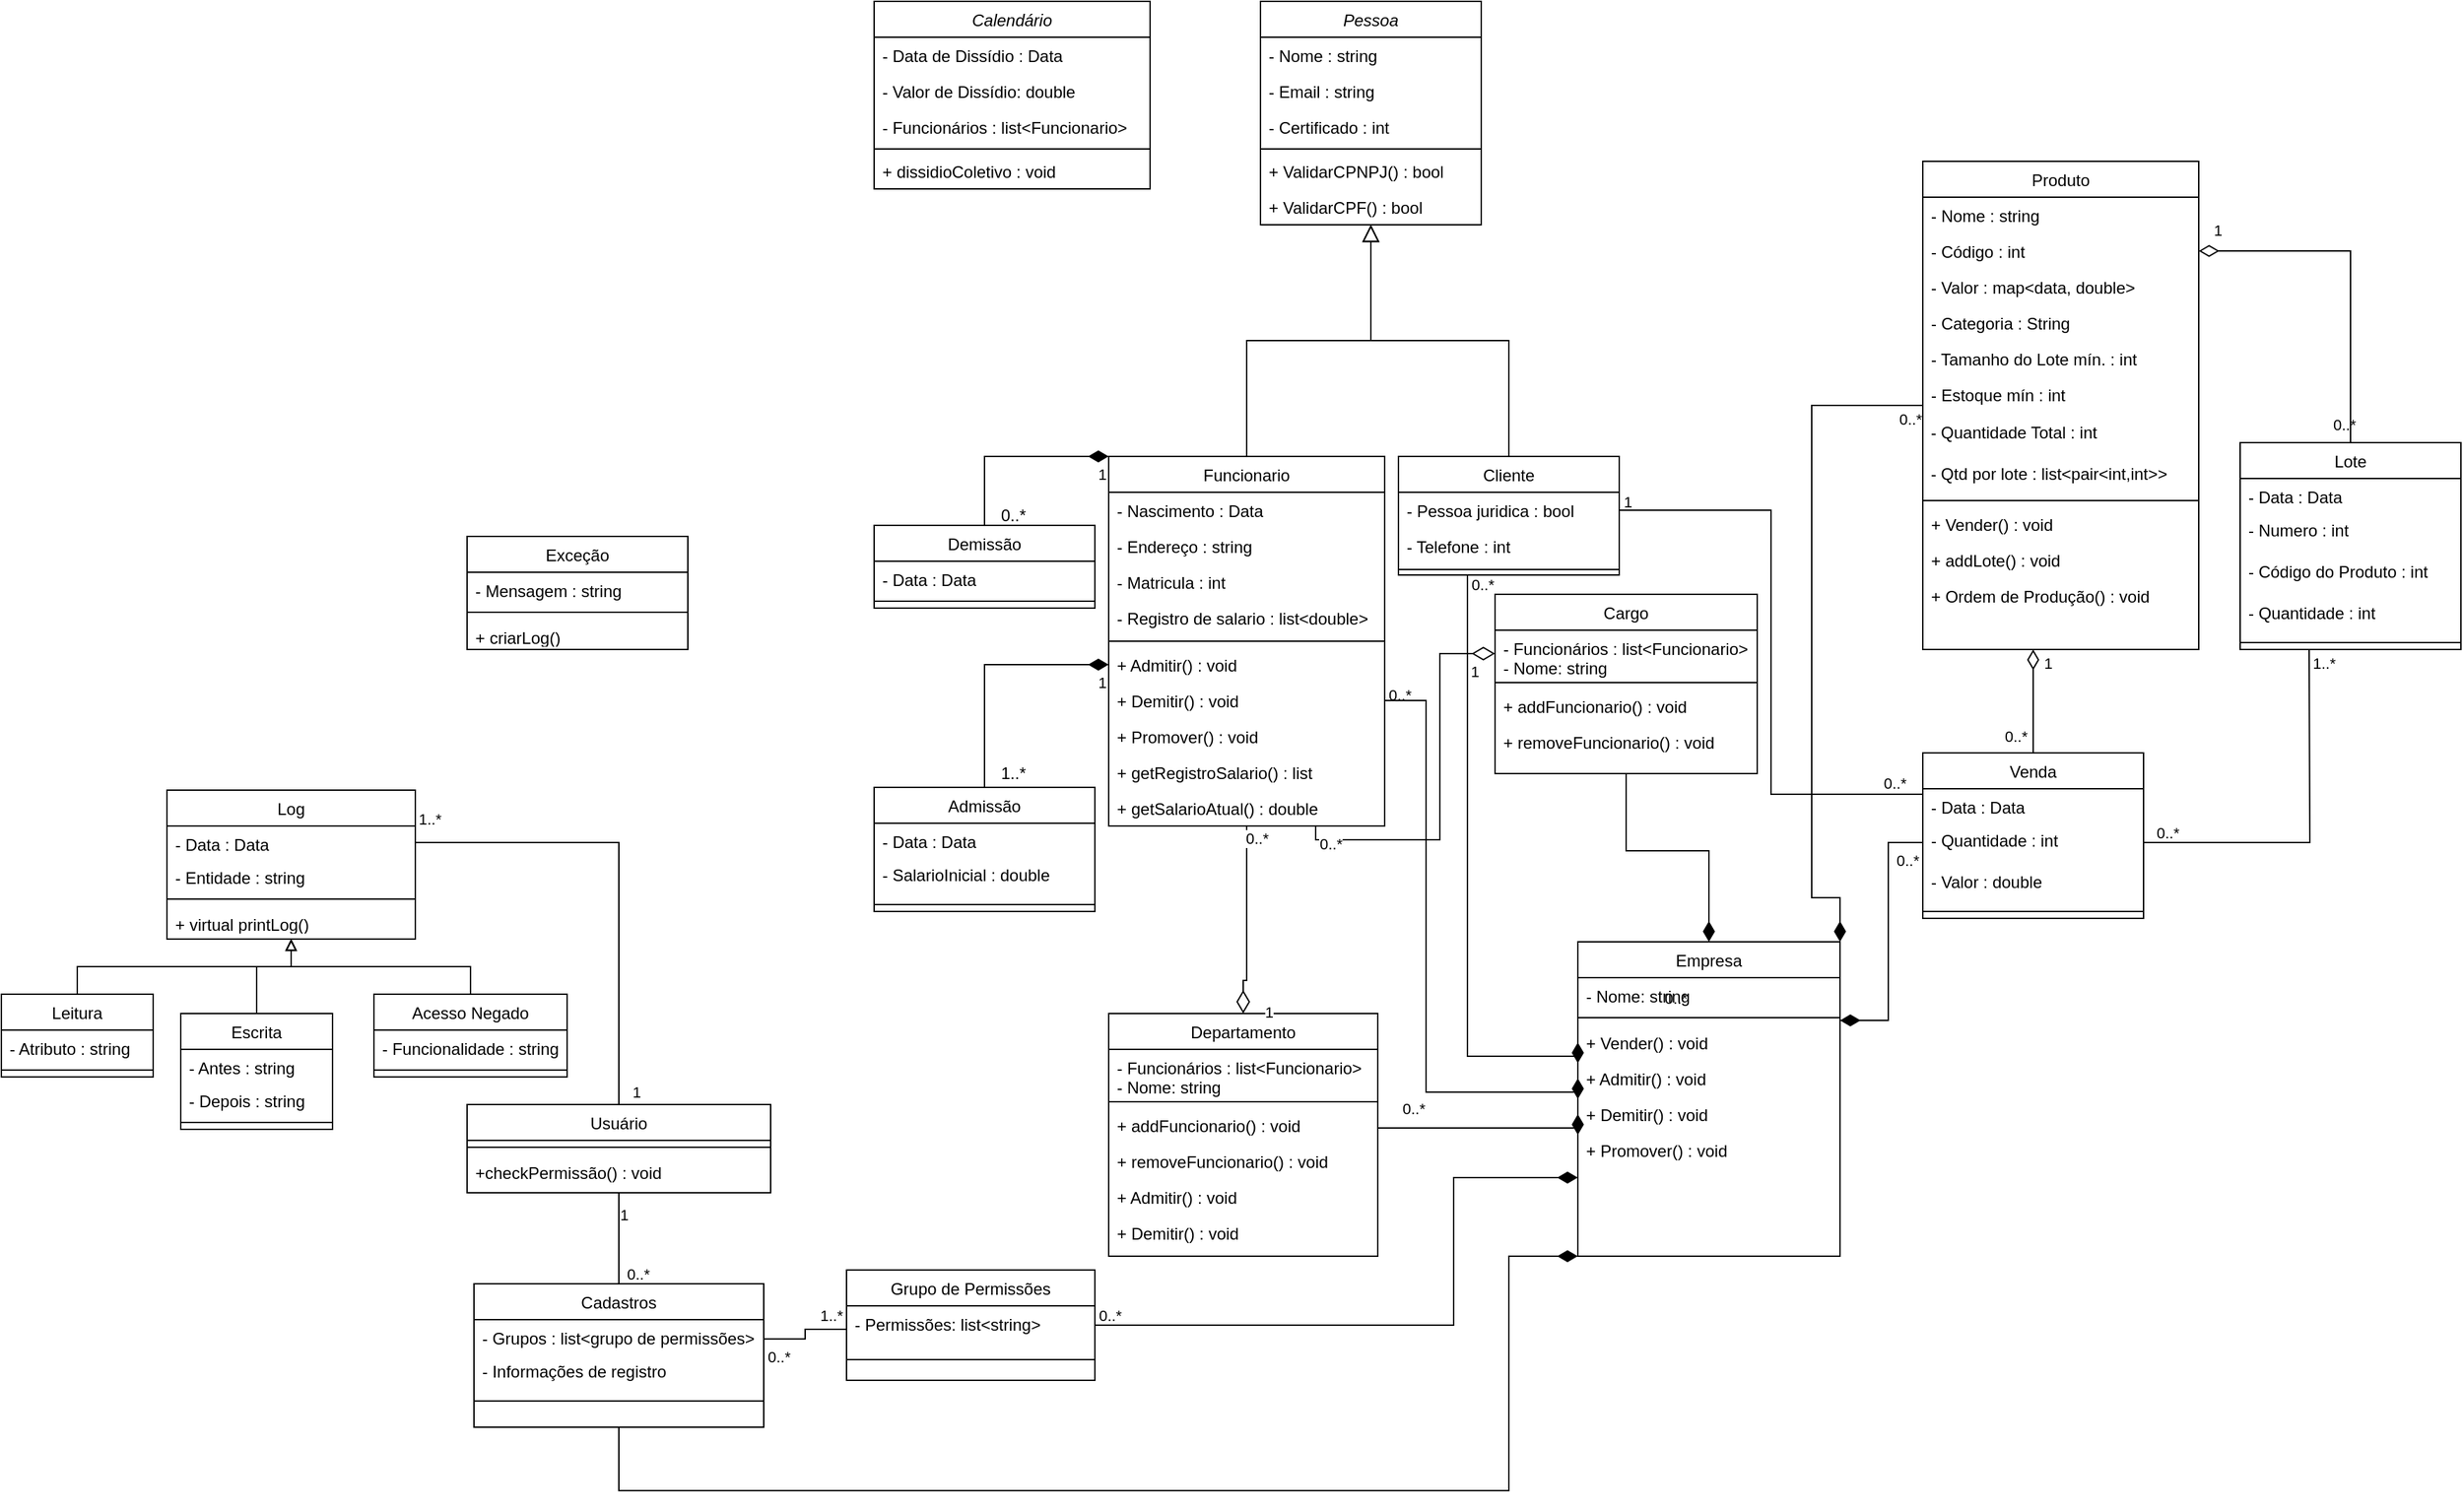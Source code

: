 <mxfile version="20.4.0" type="github">
  <diagram id="C5RBs43oDa-KdzZeNtuy" name="Page-1">
    <mxGraphModel dx="997" dy="540" grid="1" gridSize="10" guides="1" tooltips="1" connect="1" arrows="1" fold="1" page="1" pageScale="1" pageWidth="1900" pageHeight="1169" math="0" shadow="0">
      <root>
        <mxCell id="WIyWlLk6GJQsqaUBKTNV-0" />
        <mxCell id="WIyWlLk6GJQsqaUBKTNV-1" parent="WIyWlLk6GJQsqaUBKTNV-0" />
        <mxCell id="oOCzSW_UTQTpbfUNsKzi-25" value="Pessoa" style="swimlane;fontStyle=2;align=center;verticalAlign=top;childLayout=stackLayout;horizontal=1;startSize=26;horizontalStack=0;resizeParent=1;resizeLast=0;collapsible=1;marginBottom=0;rounded=0;shadow=0;strokeWidth=1;" parent="WIyWlLk6GJQsqaUBKTNV-1" vertex="1">
          <mxGeometry x="952.5" y="50" width="160" height="162" as="geometry">
            <mxRectangle x="230" y="140" width="160" height="26" as="alternateBounds" />
          </mxGeometry>
        </mxCell>
        <mxCell id="oOCzSW_UTQTpbfUNsKzi-26" value="- Nome : string" style="text;align=left;verticalAlign=top;spacingLeft=4;spacingRight=4;overflow=hidden;rotatable=0;points=[[0,0.5],[1,0.5]];portConstraint=eastwest;" parent="oOCzSW_UTQTpbfUNsKzi-25" vertex="1">
          <mxGeometry y="26" width="160" height="26" as="geometry" />
        </mxCell>
        <mxCell id="oOCzSW_UTQTpbfUNsKzi-27" value="- Email : string" style="text;align=left;verticalAlign=top;spacingLeft=4;spacingRight=4;overflow=hidden;rotatable=0;points=[[0,0.5],[1,0.5]];portConstraint=eastwest;rounded=0;shadow=0;html=0;" parent="oOCzSW_UTQTpbfUNsKzi-25" vertex="1">
          <mxGeometry y="52" width="160" height="26" as="geometry" />
        </mxCell>
        <mxCell id="oOCzSW_UTQTpbfUNsKzi-50" value="- Certificado : int" style="text;align=left;verticalAlign=top;spacingLeft=4;spacingRight=4;overflow=hidden;rotatable=0;points=[[0,0.5],[1,0.5]];portConstraint=eastwest;rounded=0;shadow=0;html=0;" parent="oOCzSW_UTQTpbfUNsKzi-25" vertex="1">
          <mxGeometry y="78" width="160" height="26" as="geometry" />
        </mxCell>
        <mxCell id="oOCzSW_UTQTpbfUNsKzi-29" value="" style="line;html=1;strokeWidth=1;align=left;verticalAlign=middle;spacingTop=-1;spacingLeft=3;spacingRight=3;rotatable=0;labelPosition=right;points=[];portConstraint=eastwest;" parent="oOCzSW_UTQTpbfUNsKzi-25" vertex="1">
          <mxGeometry y="104" width="160" height="6" as="geometry" />
        </mxCell>
        <mxCell id="RAF2JQtJSOFyqMOcKw4j-1" value="+ ValidarCPNPJ() : bool" style="text;align=left;verticalAlign=top;spacingLeft=4;spacingRight=4;overflow=hidden;rotatable=0;points=[[0,0.5],[1,0.5]];portConstraint=eastwest;rounded=0;shadow=0;html=0;" parent="oOCzSW_UTQTpbfUNsKzi-25" vertex="1">
          <mxGeometry y="110" width="160" height="26" as="geometry" />
        </mxCell>
        <mxCell id="RAF2JQtJSOFyqMOcKw4j-0" value="+ ValidarCPF() : bool" style="text;align=left;verticalAlign=top;spacingLeft=4;spacingRight=4;overflow=hidden;rotatable=0;points=[[0,0.5],[1,0.5]];portConstraint=eastwest;rounded=0;shadow=0;html=0;" parent="oOCzSW_UTQTpbfUNsKzi-25" vertex="1">
          <mxGeometry y="136" width="160" height="26" as="geometry" />
        </mxCell>
        <mxCell id="oOCzSW_UTQTpbfUNsKzi-30" value="Funcionario" style="swimlane;fontStyle=0;align=center;verticalAlign=top;childLayout=stackLayout;horizontal=1;startSize=26;horizontalStack=0;resizeParent=1;resizeLast=0;collapsible=1;marginBottom=0;rounded=0;shadow=0;strokeWidth=1;" parent="WIyWlLk6GJQsqaUBKTNV-1" vertex="1">
          <mxGeometry x="842.5" y="380" width="200" height="268" as="geometry">
            <mxRectangle x="130" y="380" width="160" height="26" as="alternateBounds" />
          </mxGeometry>
        </mxCell>
        <mxCell id="oOCzSW_UTQTpbfUNsKzi-31" value="- Nascimento : Data" style="text;align=left;verticalAlign=top;spacingLeft=4;spacingRight=4;overflow=hidden;rotatable=0;points=[[0,0.5],[1,0.5]];portConstraint=eastwest;" parent="oOCzSW_UTQTpbfUNsKzi-30" vertex="1">
          <mxGeometry y="26" width="200" height="26" as="geometry" />
        </mxCell>
        <mxCell id="oOCzSW_UTQTpbfUNsKzi-32" value="- Endereço : string" style="text;align=left;verticalAlign=top;spacingLeft=4;spacingRight=4;overflow=hidden;rotatable=0;points=[[0,0.5],[1,0.5]];portConstraint=eastwest;rounded=0;shadow=0;html=0;" parent="oOCzSW_UTQTpbfUNsKzi-30" vertex="1">
          <mxGeometry y="52" width="200" height="26" as="geometry" />
        </mxCell>
        <mxCell id="oOCzSW_UTQTpbfUNsKzi-33" value="- Matricula : int" style="text;align=left;verticalAlign=top;spacingLeft=4;spacingRight=4;overflow=hidden;rotatable=0;points=[[0,0.5],[1,0.5]];portConstraint=eastwest;rounded=0;shadow=0;html=0;" parent="oOCzSW_UTQTpbfUNsKzi-30" vertex="1">
          <mxGeometry y="78" width="200" height="26" as="geometry" />
        </mxCell>
        <mxCell id="oOCzSW_UTQTpbfUNsKzi-34" value="- Registro de salario : list&lt;double&gt;" style="text;align=left;verticalAlign=top;spacingLeft=4;spacingRight=4;overflow=hidden;rotatable=0;points=[[0,0.5],[1,0.5]];portConstraint=eastwest;fontStyle=0" parent="oOCzSW_UTQTpbfUNsKzi-30" vertex="1">
          <mxGeometry y="104" width="200" height="26" as="geometry" />
        </mxCell>
        <mxCell id="oOCzSW_UTQTpbfUNsKzi-35" value="" style="line;html=1;strokeWidth=1;align=left;verticalAlign=middle;spacingTop=-1;spacingLeft=3;spacingRight=3;rotatable=0;labelPosition=right;points=[];portConstraint=eastwest;" parent="oOCzSW_UTQTpbfUNsKzi-30" vertex="1">
          <mxGeometry y="130" width="200" height="8" as="geometry" />
        </mxCell>
        <mxCell id="RAF2JQtJSOFyqMOcKw4j-2" value="+ Admitir() : void" style="text;align=left;verticalAlign=top;spacingLeft=4;spacingRight=4;overflow=hidden;rotatable=0;points=[[0,0.5],[1,0.5]];portConstraint=eastwest;" parent="oOCzSW_UTQTpbfUNsKzi-30" vertex="1">
          <mxGeometry y="138" width="200" height="26" as="geometry" />
        </mxCell>
        <mxCell id="RAF2JQtJSOFyqMOcKw4j-3" value="+ Demitir() : void" style="text;align=left;verticalAlign=top;spacingLeft=4;spacingRight=4;overflow=hidden;rotatable=0;points=[[0,0.5],[1,0.5]];portConstraint=eastwest;rounded=0;shadow=0;html=0;" parent="oOCzSW_UTQTpbfUNsKzi-30" vertex="1">
          <mxGeometry y="164" width="200" height="26" as="geometry" />
        </mxCell>
        <mxCell id="RAF2JQtJSOFyqMOcKw4j-4" value="+ Promover() : void" style="text;align=left;verticalAlign=top;spacingLeft=4;spacingRight=4;overflow=hidden;rotatable=0;points=[[0,0.5],[1,0.5]];portConstraint=eastwest;rounded=0;shadow=0;html=0;" parent="oOCzSW_UTQTpbfUNsKzi-30" vertex="1">
          <mxGeometry y="190" width="200" height="26" as="geometry" />
        </mxCell>
        <mxCell id="RAF2JQtJSOFyqMOcKw4j-6" value="+ getRegistroSalario() : list" style="text;align=left;verticalAlign=top;spacingLeft=4;spacingRight=4;overflow=hidden;rotatable=0;points=[[0,0.5],[1,0.5]];portConstraint=eastwest;fontStyle=0" parent="oOCzSW_UTQTpbfUNsKzi-30" vertex="1">
          <mxGeometry y="216" width="200" height="26" as="geometry" />
        </mxCell>
        <mxCell id="RAF2JQtJSOFyqMOcKw4j-5" value="+ getSalarioAtual() : double" style="text;align=left;verticalAlign=top;spacingLeft=4;spacingRight=4;overflow=hidden;rotatable=0;points=[[0,0.5],[1,0.5]];portConstraint=eastwest;fontStyle=0" parent="oOCzSW_UTQTpbfUNsKzi-30" vertex="1">
          <mxGeometry y="242" width="200" height="26" as="geometry" />
        </mxCell>
        <mxCell id="oOCzSW_UTQTpbfUNsKzi-36" value="" style="endArrow=block;endSize=10;endFill=0;shadow=0;strokeWidth=1;rounded=0;edgeStyle=elbowEdgeStyle;elbow=vertical;" parent="WIyWlLk6GJQsqaUBKTNV-1" source="oOCzSW_UTQTpbfUNsKzi-30" target="oOCzSW_UTQTpbfUNsKzi-25" edge="1">
          <mxGeometry width="160" relative="1" as="geometry">
            <mxPoint x="922.5" y="223" as="sourcePoint" />
            <mxPoint x="922.5" y="223" as="targetPoint" />
          </mxGeometry>
        </mxCell>
        <mxCell id="QEdlRoliwSxRggkisAc3-16" style="edgeStyle=orthogonalEdgeStyle;rounded=0;orthogonalLoop=1;jettySize=auto;html=1;endArrow=diamondThin;endFill=1;startSize=0;endSize=12;entryX=0;entryY=0.5;entryDx=0;entryDy=0;" parent="WIyWlLk6GJQsqaUBKTNV-1" source="oOCzSW_UTQTpbfUNsKzi-37" target="QEdlRoliwSxRggkisAc3-58" edge="1">
          <mxGeometry relative="1" as="geometry">
            <mxPoint x="1132.5" y="880" as="targetPoint" />
            <Array as="points">
              <mxPoint x="1102.5" y="815" />
            </Array>
          </mxGeometry>
        </mxCell>
        <mxCell id="oOCzSW_UTQTpbfUNsKzi-37" value="Cliente" style="swimlane;fontStyle=0;align=center;verticalAlign=top;childLayout=stackLayout;horizontal=1;startSize=26;horizontalStack=0;resizeParent=1;resizeLast=0;collapsible=1;marginBottom=0;rounded=0;shadow=0;strokeWidth=1;" parent="WIyWlLk6GJQsqaUBKTNV-1" vertex="1">
          <mxGeometry x="1052.5" y="380" width="160" height="86" as="geometry">
            <mxRectangle x="340" y="380" width="170" height="26" as="alternateBounds" />
          </mxGeometry>
        </mxCell>
        <mxCell id="oOCzSW_UTQTpbfUNsKzi-38" value="- Pessoa juridica : bool" style="text;align=left;verticalAlign=top;spacingLeft=4;spacingRight=4;overflow=hidden;rotatable=0;points=[[0,0.5],[1,0.5]];portConstraint=eastwest;" parent="oOCzSW_UTQTpbfUNsKzi-37" vertex="1">
          <mxGeometry y="26" width="160" height="26" as="geometry" />
        </mxCell>
        <mxCell id="oOCzSW_UTQTpbfUNsKzi-39" value="- Telefone : int" style="text;align=left;verticalAlign=top;spacingLeft=4;spacingRight=4;overflow=hidden;rotatable=0;points=[[0,0.5],[1,0.5]];portConstraint=eastwest;" parent="oOCzSW_UTQTpbfUNsKzi-37" vertex="1">
          <mxGeometry y="52" width="160" height="26" as="geometry" />
        </mxCell>
        <mxCell id="oOCzSW_UTQTpbfUNsKzi-40" value="" style="line;html=1;strokeWidth=1;align=left;verticalAlign=middle;spacingTop=-1;spacingLeft=3;spacingRight=3;rotatable=0;labelPosition=right;points=[];portConstraint=eastwest;" parent="oOCzSW_UTQTpbfUNsKzi-37" vertex="1">
          <mxGeometry y="78" width="160" height="8" as="geometry" />
        </mxCell>
        <mxCell id="oOCzSW_UTQTpbfUNsKzi-41" value="" style="endArrow=block;endSize=10;endFill=0;shadow=0;strokeWidth=1;rounded=0;edgeStyle=elbowEdgeStyle;elbow=vertical;" parent="WIyWlLk6GJQsqaUBKTNV-1" source="oOCzSW_UTQTpbfUNsKzi-37" target="oOCzSW_UTQTpbfUNsKzi-25" edge="1">
          <mxGeometry width="160" relative="1" as="geometry">
            <mxPoint x="932.5" y="393" as="sourcePoint" />
            <mxPoint x="1032.5" y="291" as="targetPoint" />
          </mxGeometry>
        </mxCell>
        <mxCell id="QEdlRoliwSxRggkisAc3-12" style="edgeStyle=orthogonalEdgeStyle;rounded=0;orthogonalLoop=1;jettySize=auto;html=1;entryX=0;entryY=0.5;entryDx=0;entryDy=0;endArrow=diamondThin;endFill=1;endSize=12;" parent="WIyWlLk6GJQsqaUBKTNV-1" source="oOCzSW_UTQTpbfUNsKzi-42" target="QEdlRoliwSxRggkisAc3-44" edge="1">
          <mxGeometry relative="1" as="geometry">
            <mxPoint x="1132.5" y="849" as="targetPoint" />
            <Array as="points">
              <mxPoint x="1082.5" y="867" />
              <mxPoint x="1082.5" y="867" />
            </Array>
          </mxGeometry>
        </mxCell>
        <mxCell id="oOCzSW_UTQTpbfUNsKzi-42" value="Departamento" style="swimlane;fontStyle=0;align=center;verticalAlign=top;childLayout=stackLayout;horizontal=1;startSize=26;horizontalStack=0;resizeParent=1;resizeLast=0;collapsible=1;marginBottom=0;rounded=0;shadow=0;strokeWidth=1;" parent="WIyWlLk6GJQsqaUBKTNV-1" vertex="1">
          <mxGeometry x="842.5" y="784" width="195" height="176" as="geometry">
            <mxRectangle x="550" y="140" width="160" height="26" as="alternateBounds" />
          </mxGeometry>
        </mxCell>
        <mxCell id="oOCzSW_UTQTpbfUNsKzi-43" value="- Funcionários : list&lt;Funcionario&gt;&#xa;- Nome: string" style="text;align=left;verticalAlign=top;spacingLeft=4;spacingRight=4;overflow=hidden;rotatable=0;points=[[0,0.5],[1,0.5]];portConstraint=eastwest;" parent="oOCzSW_UTQTpbfUNsKzi-42" vertex="1">
          <mxGeometry y="26" width="195" height="34" as="geometry" />
        </mxCell>
        <mxCell id="oOCzSW_UTQTpbfUNsKzi-44" value="" style="line;html=1;strokeWidth=1;align=left;verticalAlign=middle;spacingTop=-1;spacingLeft=3;spacingRight=3;rotatable=0;labelPosition=right;points=[];portConstraint=eastwest;" parent="oOCzSW_UTQTpbfUNsKzi-42" vertex="1">
          <mxGeometry y="60" width="195" height="8" as="geometry" />
        </mxCell>
        <mxCell id="RAF2JQtJSOFyqMOcKw4j-21" value="+ addFuncionario() : void" style="text;align=left;verticalAlign=top;spacingLeft=4;spacingRight=4;overflow=hidden;rotatable=0;points=[[0,0.5],[1,0.5]];portConstraint=eastwest;" parent="oOCzSW_UTQTpbfUNsKzi-42" vertex="1">
          <mxGeometry y="68" width="195" height="26" as="geometry" />
        </mxCell>
        <mxCell id="RAF2JQtJSOFyqMOcKw4j-22" value="+ removeFuncionario() : void" style="text;align=left;verticalAlign=top;spacingLeft=4;spacingRight=4;overflow=hidden;rotatable=0;points=[[0,0.5],[1,0.5]];portConstraint=eastwest;" parent="oOCzSW_UTQTpbfUNsKzi-42" vertex="1">
          <mxGeometry y="94" width="195" height="26" as="geometry" />
        </mxCell>
        <mxCell id="QEdlRoliwSxRggkisAc3-47" value="+ Admitir() : void" style="text;align=left;verticalAlign=top;spacingLeft=4;spacingRight=4;overflow=hidden;rotatable=0;points=[[0,0.5],[1,0.5]];portConstraint=eastwest;" parent="oOCzSW_UTQTpbfUNsKzi-42" vertex="1">
          <mxGeometry y="120" width="195" height="26" as="geometry" />
        </mxCell>
        <mxCell id="QEdlRoliwSxRggkisAc3-46" value="+ Demitir() : void" style="text;align=left;verticalAlign=top;spacingLeft=4;spacingRight=4;overflow=hidden;rotatable=0;points=[[0,0.5],[1,0.5]];portConstraint=eastwest;rounded=0;shadow=0;html=0;" parent="oOCzSW_UTQTpbfUNsKzi-42" vertex="1">
          <mxGeometry y="146" width="195" height="26" as="geometry" />
        </mxCell>
        <mxCell id="QEdlRoliwSxRggkisAc3-13" style="edgeStyle=orthogonalEdgeStyle;rounded=0;orthogonalLoop=1;jettySize=auto;html=1;entryX=0.5;entryY=0;entryDx=0;entryDy=0;endArrow=diamondThin;endFill=1;startSize=1;endSize=12;" parent="WIyWlLk6GJQsqaUBKTNV-1" source="oOCzSW_UTQTpbfUNsKzi-46" target="QEdlRoliwSxRggkisAc3-0" edge="1">
          <mxGeometry relative="1" as="geometry" />
        </mxCell>
        <mxCell id="oOCzSW_UTQTpbfUNsKzi-46" value="Cargo" style="swimlane;fontStyle=0;align=center;verticalAlign=top;childLayout=stackLayout;horizontal=1;startSize=26;horizontalStack=0;resizeParent=1;resizeLast=0;collapsible=1;marginBottom=0;rounded=0;shadow=0;strokeWidth=1;" parent="WIyWlLk6GJQsqaUBKTNV-1" vertex="1">
          <mxGeometry x="1122.5" y="480" width="190" height="130" as="geometry">
            <mxRectangle x="550" y="140" width="160" height="26" as="alternateBounds" />
          </mxGeometry>
        </mxCell>
        <mxCell id="oOCzSW_UTQTpbfUNsKzi-47" value="- Funcionários : list&lt;Funcionario&gt;&#xa;- Nome: string" style="text;align=left;verticalAlign=top;spacingLeft=4;spacingRight=4;overflow=hidden;rotatable=0;points=[[0,0.5],[1,0.5]];portConstraint=eastwest;" parent="oOCzSW_UTQTpbfUNsKzi-46" vertex="1">
          <mxGeometry y="26" width="190" height="34" as="geometry" />
        </mxCell>
        <mxCell id="oOCzSW_UTQTpbfUNsKzi-48" value="" style="line;html=1;strokeWidth=1;align=left;verticalAlign=middle;spacingTop=-1;spacingLeft=3;spacingRight=3;rotatable=0;labelPosition=right;points=[];portConstraint=eastwest;" parent="oOCzSW_UTQTpbfUNsKzi-46" vertex="1">
          <mxGeometry y="60" width="190" height="8" as="geometry" />
        </mxCell>
        <mxCell id="RAF2JQtJSOFyqMOcKw4j-23" value="+ addFuncionario() : void" style="text;align=left;verticalAlign=top;spacingLeft=4;spacingRight=4;overflow=hidden;rotatable=0;points=[[0,0.5],[1,0.5]];portConstraint=eastwest;" parent="oOCzSW_UTQTpbfUNsKzi-46" vertex="1">
          <mxGeometry y="68" width="190" height="26" as="geometry" />
        </mxCell>
        <mxCell id="RAF2JQtJSOFyqMOcKw4j-24" value="+ removeFuncionario() : void" style="text;align=left;verticalAlign=top;spacingLeft=4;spacingRight=4;overflow=hidden;rotatable=0;points=[[0,0.5],[1,0.5]];portConstraint=eastwest;" parent="oOCzSW_UTQTpbfUNsKzi-46" vertex="1">
          <mxGeometry y="94" width="190" height="26" as="geometry" />
        </mxCell>
        <mxCell id="oOCzSW_UTQTpbfUNsKzi-55" value="" style="endArrow=none;html=1;endSize=12;startArrow=diamondThin;startSize=14;startFill=0;edgeStyle=orthogonalEdgeStyle;rounded=0;exitX=0;exitY=0.5;exitDx=0;exitDy=0;entryX=0.75;entryY=1;entryDx=0;entryDy=0;endFill=0;" parent="WIyWlLk6GJQsqaUBKTNV-1" source="oOCzSW_UTQTpbfUNsKzi-47" target="oOCzSW_UTQTpbfUNsKzi-30" edge="1">
          <mxGeometry relative="1" as="geometry">
            <mxPoint x="1032.5" y="660" as="sourcePoint" />
            <mxPoint x="1012.5" y="550" as="targetPoint" />
          </mxGeometry>
        </mxCell>
        <mxCell id="oOCzSW_UTQTpbfUNsKzi-56" value="1" style="edgeLabel;resizable=0;html=1;align=left;verticalAlign=top;" parent="oOCzSW_UTQTpbfUNsKzi-55" connectable="0" vertex="1">
          <mxGeometry x="-1" relative="1" as="geometry">
            <mxPoint x="-20" as="offset" />
          </mxGeometry>
        </mxCell>
        <mxCell id="oOCzSW_UTQTpbfUNsKzi-57" value="0..*" style="edgeLabel;resizable=0;html=1;align=right;verticalAlign=top;" parent="oOCzSW_UTQTpbfUNsKzi-55" connectable="0" vertex="1">
          <mxGeometry x="1" relative="1" as="geometry">
            <mxPoint x="20" as="offset" />
          </mxGeometry>
        </mxCell>
        <mxCell id="4qoAJS4f5IXlfI-FcJuV-49" value="1" style="edgeLabel;resizable=0;html=1;align=right;verticalAlign=top;" parent="oOCzSW_UTQTpbfUNsKzi-55" connectable="0" vertex="1">
          <mxGeometry x="1" relative="1" as="geometry">
            <mxPoint x="230" y="-248" as="offset" />
          </mxGeometry>
        </mxCell>
        <mxCell id="QEdlRoliwSxRggkisAc3-17" value="0..*" style="edgeLabel;resizable=0;html=1;align=right;verticalAlign=top;" parent="oOCzSW_UTQTpbfUNsKzi-55" connectable="0" vertex="1">
          <mxGeometry x="1" relative="1" as="geometry">
            <mxPoint x="130" y="-188" as="offset" />
          </mxGeometry>
        </mxCell>
        <mxCell id="QEdlRoliwSxRggkisAc3-18" value="0..*" style="edgeLabel;resizable=0;html=1;align=right;verticalAlign=top;" parent="oOCzSW_UTQTpbfUNsKzi-55" connectable="0" vertex="1">
          <mxGeometry x="1" relative="1" as="geometry">
            <mxPoint x="438" y="12" as="offset" />
          </mxGeometry>
        </mxCell>
        <mxCell id="QEdlRoliwSxRggkisAc3-19" value="0..*" style="edgeLabel;resizable=0;html=1;align=right;verticalAlign=top;" parent="oOCzSW_UTQTpbfUNsKzi-55" connectable="0" vertex="1">
          <mxGeometry x="1" relative="1" as="geometry">
            <mxPoint x="440" y="-308" as="offset" />
          </mxGeometry>
        </mxCell>
        <mxCell id="QEdlRoliwSxRggkisAc3-20" value="0..*" style="edgeLabel;resizable=0;html=1;align=right;verticalAlign=top;" parent="oOCzSW_UTQTpbfUNsKzi-55" connectable="0" vertex="1">
          <mxGeometry x="1" relative="1" as="geometry">
            <mxPoint x="270" y="112" as="offset" />
          </mxGeometry>
        </mxCell>
        <mxCell id="QEdlRoliwSxRggkisAc3-21" value="0..*" style="edgeLabel;resizable=0;html=1;align=right;verticalAlign=top;" parent="oOCzSW_UTQTpbfUNsKzi-55" connectable="0" vertex="1">
          <mxGeometry x="1" relative="1" as="geometry">
            <mxPoint x="80" y="192" as="offset" />
          </mxGeometry>
        </mxCell>
        <mxCell id="QEdlRoliwSxRggkisAc3-49" value="0..*" style="edgeLabel;resizable=0;html=1;align=right;verticalAlign=top;" parent="oOCzSW_UTQTpbfUNsKzi-55" connectable="0" vertex="1">
          <mxGeometry x="1" relative="1" as="geometry">
            <mxPoint x="-140" y="342" as="offset" />
          </mxGeometry>
        </mxCell>
        <mxCell id="QEdlRoliwSxRggkisAc3-50" value="1..*" style="edgeLabel;resizable=0;html=1;align=right;verticalAlign=top;" parent="oOCzSW_UTQTpbfUNsKzi-55" connectable="0" vertex="1">
          <mxGeometry x="1" relative="1" as="geometry">
            <mxPoint x="-342" y="342" as="offset" />
          </mxGeometry>
        </mxCell>
        <mxCell id="QEdlRoliwSxRggkisAc3-51" value="0..*" style="edgeLabel;resizable=0;html=1;align=right;verticalAlign=top;" parent="oOCzSW_UTQTpbfUNsKzi-55" connectable="0" vertex="1">
          <mxGeometry x="1" relative="1" as="geometry">
            <mxPoint x="-482" y="312" as="offset" />
          </mxGeometry>
        </mxCell>
        <mxCell id="QEdlRoliwSxRggkisAc3-56" value="0..*" style="edgeLabel;resizable=0;html=1;align=right;verticalAlign=top;" parent="oOCzSW_UTQTpbfUNsKzi-55" connectable="0" vertex="1">
          <mxGeometry x="1" relative="1" as="geometry">
            <mxPoint x="-380" y="372" as="offset" />
          </mxGeometry>
        </mxCell>
        <mxCell id="oLHwqm6MAmRIhUtxEYDU-0" value="0..*" style="edgeLabel;resizable=0;html=1;align=right;verticalAlign=top;" parent="oOCzSW_UTQTpbfUNsKzi-55" connectable="0" vertex="1">
          <mxGeometry x="1" relative="1" as="geometry">
            <mxPoint x="70" y="-108" as="offset" />
          </mxGeometry>
        </mxCell>
        <mxCell id="oOCzSW_UTQTpbfUNsKzi-61" value="" style="endArrow=none;html=1;endSize=12;startArrow=diamondThin;startSize=14;startFill=0;edgeStyle=orthogonalEdgeStyle;rounded=0;entryX=0.5;entryY=1;entryDx=0;entryDy=0;exitX=0.5;exitY=0;exitDx=0;exitDy=0;endFill=0;" parent="WIyWlLk6GJQsqaUBKTNV-1" source="oOCzSW_UTQTpbfUNsKzi-42" target="oOCzSW_UTQTpbfUNsKzi-30" edge="1">
          <mxGeometry x="0.077" y="100" relative="1" as="geometry">
            <mxPoint x="952.5" y="780" as="sourcePoint" />
            <mxPoint x="1202.5" y="420" as="targetPoint" />
            <mxPoint as="offset" />
            <Array as="points">
              <mxPoint x="939.5" y="760" />
              <mxPoint x="942.5" y="760" />
            </Array>
          </mxGeometry>
        </mxCell>
        <mxCell id="oOCzSW_UTQTpbfUNsKzi-62" value="0..*" style="edgeLabel;resizable=0;html=1;align=left;verticalAlign=top;" parent="oOCzSW_UTQTpbfUNsKzi-61" connectable="0" vertex="1">
          <mxGeometry x="-1" relative="1" as="geometry">
            <mxPoint y="-140" as="offset" />
          </mxGeometry>
        </mxCell>
        <mxCell id="oOCzSW_UTQTpbfUNsKzi-63" value="1" style="edgeLabel;resizable=0;html=1;align=right;verticalAlign=top;" parent="oOCzSW_UTQTpbfUNsKzi-61" connectable="0" vertex="1">
          <mxGeometry x="1" relative="1" as="geometry">
            <mxPoint x="20" y="122" as="offset" />
          </mxGeometry>
        </mxCell>
        <mxCell id="4qoAJS4f5IXlfI-FcJuV-54" value="0..*" style="edgeLabel;resizable=0;html=1;align=left;verticalAlign=top;" parent="oOCzSW_UTQTpbfUNsKzi-61" connectable="0" vertex="1">
          <mxGeometry x="-1" relative="1" as="geometry">
            <mxPoint x="550" y="-214" as="offset" />
          </mxGeometry>
        </mxCell>
        <mxCell id="4qoAJS4f5IXlfI-FcJuV-55" value="0..*" style="edgeLabel;resizable=0;html=1;align=left;verticalAlign=top;" parent="oOCzSW_UTQTpbfUNsKzi-61" connectable="0" vertex="1">
          <mxGeometry x="-1" relative="1" as="geometry">
            <mxPoint x="660" y="-144" as="offset" />
          </mxGeometry>
        </mxCell>
        <mxCell id="4qoAJS4f5IXlfI-FcJuV-56" value="0..*" style="edgeLabel;resizable=0;html=1;align=left;verticalAlign=top;" parent="oOCzSW_UTQTpbfUNsKzi-61" connectable="0" vertex="1">
          <mxGeometry x="-1" relative="1" as="geometry">
            <mxPoint x="788" y="-440" as="offset" />
          </mxGeometry>
        </mxCell>
        <mxCell id="RAF2JQtJSOFyqMOcKw4j-7" value="" style="endArrow=diamondThin;html=1;startArrow=none;startFill=0;edgeStyle=orthogonalEdgeStyle;rounded=0;entryX=0;entryY=0.5;entryDx=0;entryDy=0;exitX=0.5;exitY=0;exitDx=0;exitDy=0;endFill=1;endSize=12;" parent="WIyWlLk6GJQsqaUBKTNV-1" source="RAF2JQtJSOFyqMOcKw4j-9" target="RAF2JQtJSOFyqMOcKw4j-2" edge="1">
          <mxGeometry x="0.077" y="100" relative="1" as="geometry">
            <mxPoint x="692.5" y="580" as="sourcePoint" />
            <mxPoint x="842.5" y="520" as="targetPoint" />
            <mxPoint as="offset" />
            <Array as="points">
              <mxPoint x="752.5" y="531" />
            </Array>
          </mxGeometry>
        </mxCell>
        <mxCell id="RAF2JQtJSOFyqMOcKw4j-8" value="1" style="edgeLabel;resizable=0;html=1;align=left;verticalAlign=top;" parent="RAF2JQtJSOFyqMOcKw4j-7" connectable="0" vertex="1">
          <mxGeometry x="-1" relative="1" as="geometry">
            <mxPoint x="80" y="-89" as="offset" />
          </mxGeometry>
        </mxCell>
        <mxCell id="RAF2JQtJSOFyqMOcKw4j-9" value="Admissão" style="swimlane;fontStyle=0;align=center;verticalAlign=top;childLayout=stackLayout;horizontal=1;startSize=26;horizontalStack=0;resizeParent=1;resizeLast=0;collapsible=1;marginBottom=0;rounded=0;shadow=0;strokeWidth=1;" parent="WIyWlLk6GJQsqaUBKTNV-1" vertex="1">
          <mxGeometry x="672.5" y="620" width="160" height="90" as="geometry">
            <mxRectangle x="550" y="140" width="160" height="26" as="alternateBounds" />
          </mxGeometry>
        </mxCell>
        <mxCell id="RAF2JQtJSOFyqMOcKw4j-10" value="- Data : Data" style="text;align=left;verticalAlign=top;spacingLeft=4;spacingRight=4;overflow=hidden;rotatable=0;points=[[0,0.5],[1,0.5]];portConstraint=eastwest;" parent="RAF2JQtJSOFyqMOcKw4j-9" vertex="1">
          <mxGeometry y="26" width="160" height="24" as="geometry" />
        </mxCell>
        <mxCell id="RAF2JQtJSOFyqMOcKw4j-27" value="- SalarioInicial : double" style="text;align=left;verticalAlign=top;spacingLeft=4;spacingRight=4;overflow=hidden;rotatable=0;points=[[0,0.5],[1,0.5]];portConstraint=eastwest;" parent="RAF2JQtJSOFyqMOcKw4j-9" vertex="1">
          <mxGeometry y="50" width="160" height="30" as="geometry" />
        </mxCell>
        <mxCell id="RAF2JQtJSOFyqMOcKw4j-11" value="" style="line;html=1;strokeWidth=1;align=left;verticalAlign=middle;spacingTop=-1;spacingLeft=3;spacingRight=3;rotatable=0;labelPosition=right;points=[];portConstraint=eastwest;" parent="RAF2JQtJSOFyqMOcKw4j-9" vertex="1">
          <mxGeometry y="80" width="160" height="10" as="geometry" />
        </mxCell>
        <mxCell id="RAF2JQtJSOFyqMOcKw4j-14" value="1..*" style="text;html=1;align=center;verticalAlign=middle;resizable=0;points=[];autosize=1;strokeColor=none;fillColor=none;" parent="WIyWlLk6GJQsqaUBKTNV-1" vertex="1">
          <mxGeometry x="752.5" y="595" width="40" height="30" as="geometry" />
        </mxCell>
        <mxCell id="RAF2JQtJSOFyqMOcKw4j-15" value="Demissão" style="swimlane;fontStyle=0;align=center;verticalAlign=top;childLayout=stackLayout;horizontal=1;startSize=26;horizontalStack=0;resizeParent=1;resizeLast=0;collapsible=1;marginBottom=0;rounded=0;shadow=0;strokeWidth=1;" parent="WIyWlLk6GJQsqaUBKTNV-1" vertex="1">
          <mxGeometry x="672.5" y="430" width="160" height="60" as="geometry">
            <mxRectangle x="550" y="140" width="160" height="26" as="alternateBounds" />
          </mxGeometry>
        </mxCell>
        <mxCell id="RAF2JQtJSOFyqMOcKw4j-16" value="- Data : Data" style="text;align=left;verticalAlign=top;spacingLeft=4;spacingRight=4;overflow=hidden;rotatable=0;points=[[0,0.5],[1,0.5]];portConstraint=eastwest;" parent="RAF2JQtJSOFyqMOcKw4j-15" vertex="1">
          <mxGeometry y="26" width="160" height="24" as="geometry" />
        </mxCell>
        <mxCell id="RAF2JQtJSOFyqMOcKw4j-17" value="" style="line;html=1;strokeWidth=1;align=left;verticalAlign=middle;spacingTop=-1;spacingLeft=3;spacingRight=3;rotatable=0;labelPosition=right;points=[];portConstraint=eastwest;" parent="RAF2JQtJSOFyqMOcKw4j-15" vertex="1">
          <mxGeometry y="50" width="160" height="10" as="geometry" />
        </mxCell>
        <mxCell id="RAF2JQtJSOFyqMOcKw4j-18" value="" style="endArrow=diamondThin;html=1;endSize=12;startArrow=none;startSize=14;startFill=0;edgeStyle=orthogonalEdgeStyle;rounded=0;exitX=0.5;exitY=0;exitDx=0;exitDy=0;endFill=1;" parent="WIyWlLk6GJQsqaUBKTNV-1" source="RAF2JQtJSOFyqMOcKw4j-15" edge="1">
          <mxGeometry relative="1" as="geometry">
            <mxPoint x="802.5" y="430" as="sourcePoint" />
            <mxPoint x="842.5" y="380" as="targetPoint" />
            <Array as="points">
              <mxPoint x="752.5" y="380" />
            </Array>
          </mxGeometry>
        </mxCell>
        <mxCell id="RAF2JQtJSOFyqMOcKw4j-19" value="1" style="edgeLabel;resizable=0;html=1;align=left;verticalAlign=top;" parent="RAF2JQtJSOFyqMOcKw4j-18" connectable="0" vertex="1">
          <mxGeometry x="-1" relative="1" as="geometry">
            <mxPoint x="80" y="-50" as="offset" />
          </mxGeometry>
        </mxCell>
        <mxCell id="RAF2JQtJSOFyqMOcKw4j-28" value="Calendário" style="swimlane;fontStyle=2;align=center;verticalAlign=top;childLayout=stackLayout;horizontal=1;startSize=26;horizontalStack=0;resizeParent=1;resizeLast=0;collapsible=1;marginBottom=0;rounded=0;shadow=0;strokeWidth=1;" parent="WIyWlLk6GJQsqaUBKTNV-1" vertex="1">
          <mxGeometry x="672.5" y="50" width="200" height="136" as="geometry">
            <mxRectangle x="230" y="140" width="160" height="26" as="alternateBounds" />
          </mxGeometry>
        </mxCell>
        <mxCell id="RAF2JQtJSOFyqMOcKw4j-29" value="- Data de Dissídio : Data" style="text;align=left;verticalAlign=top;spacingLeft=4;spacingRight=4;overflow=hidden;rotatable=0;points=[[0,0.5],[1,0.5]];portConstraint=eastwest;" parent="RAF2JQtJSOFyqMOcKw4j-28" vertex="1">
          <mxGeometry y="26" width="200" height="26" as="geometry" />
        </mxCell>
        <mxCell id="QEdlRoliwSxRggkisAc3-22" value="- Valor de Dissídio: double" style="text;align=left;verticalAlign=top;spacingLeft=4;spacingRight=4;overflow=hidden;rotatable=0;points=[[0,0.5],[1,0.5]];portConstraint=eastwest;" parent="RAF2JQtJSOFyqMOcKw4j-28" vertex="1">
          <mxGeometry y="52" width="200" height="26" as="geometry" />
        </mxCell>
        <mxCell id="RAF2JQtJSOFyqMOcKw4j-37" value="- Funcionários : list&lt;Funcionario&gt;" style="text;align=left;verticalAlign=top;spacingLeft=4;spacingRight=4;overflow=hidden;rotatable=0;points=[[0,0.5],[1,0.5]];portConstraint=eastwest;" parent="RAF2JQtJSOFyqMOcKw4j-28" vertex="1">
          <mxGeometry y="78" width="200" height="26" as="geometry" />
        </mxCell>
        <mxCell id="RAF2JQtJSOFyqMOcKw4j-32" value="" style="line;html=1;strokeWidth=1;align=left;verticalAlign=middle;spacingTop=-1;spacingLeft=3;spacingRight=3;rotatable=0;labelPosition=right;points=[];portConstraint=eastwest;" parent="RAF2JQtJSOFyqMOcKw4j-28" vertex="1">
          <mxGeometry y="104" width="200" height="6" as="geometry" />
        </mxCell>
        <mxCell id="RAF2JQtJSOFyqMOcKw4j-33" value="+ dissidioColetivo : void" style="text;align=left;verticalAlign=top;spacingLeft=4;spacingRight=4;overflow=hidden;rotatable=0;points=[[0,0.5],[1,0.5]];portConstraint=eastwest;rounded=0;shadow=0;html=0;" parent="RAF2JQtJSOFyqMOcKw4j-28" vertex="1">
          <mxGeometry y="110" width="200" height="26" as="geometry" />
        </mxCell>
        <mxCell id="fGHLAxg98W035_RI9zrS-1" value="0..*" style="text;html=1;align=center;verticalAlign=middle;resizable=0;points=[];autosize=1;strokeColor=none;fillColor=none;" parent="WIyWlLk6GJQsqaUBKTNV-1" vertex="1">
          <mxGeometry x="752.5" y="408" width="40" height="30" as="geometry" />
        </mxCell>
        <mxCell id="QEdlRoliwSxRggkisAc3-14" style="edgeStyle=orthogonalEdgeStyle;rounded=0;orthogonalLoop=1;jettySize=auto;html=1;entryX=1;entryY=0;entryDx=0;entryDy=0;endArrow=diamondThin;endFill=1;startSize=1;endSize=12;" parent="WIyWlLk6GJQsqaUBKTNV-1" source="4qoAJS4f5IXlfI-FcJuV-1" target="QEdlRoliwSxRggkisAc3-0" edge="1">
          <mxGeometry relative="1" as="geometry">
            <Array as="points">
              <mxPoint x="1352" y="343" />
              <mxPoint x="1352" y="700" />
              <mxPoint x="1372" y="700" />
            </Array>
          </mxGeometry>
        </mxCell>
        <mxCell id="4qoAJS4f5IXlfI-FcJuV-1" value="Produto" style="swimlane;fontStyle=0;align=center;verticalAlign=top;childLayout=stackLayout;horizontal=1;startSize=26;horizontalStack=0;resizeParent=1;resizeLast=0;collapsible=1;marginBottom=0;rounded=0;shadow=0;strokeWidth=1;" parent="WIyWlLk6GJQsqaUBKTNV-1" vertex="1">
          <mxGeometry x="1432.5" y="166" width="200" height="354" as="geometry">
            <mxRectangle x="130" y="380" width="160" height="26" as="alternateBounds" />
          </mxGeometry>
        </mxCell>
        <mxCell id="4qoAJS4f5IXlfI-FcJuV-2" value="- Nome : string" style="text;align=left;verticalAlign=top;spacingLeft=4;spacingRight=4;overflow=hidden;rotatable=0;points=[[0,0.5],[1,0.5]];portConstraint=eastwest;" parent="4qoAJS4f5IXlfI-FcJuV-1" vertex="1">
          <mxGeometry y="26" width="200" height="26" as="geometry" />
        </mxCell>
        <mxCell id="4qoAJS4f5IXlfI-FcJuV-3" value="- Código : int" style="text;align=left;verticalAlign=top;spacingLeft=4;spacingRight=4;overflow=hidden;rotatable=0;points=[[0,0.5],[1,0.5]];portConstraint=eastwest;rounded=0;shadow=0;html=0;" parent="4qoAJS4f5IXlfI-FcJuV-1" vertex="1">
          <mxGeometry y="52" width="200" height="26" as="geometry" />
        </mxCell>
        <mxCell id="4qoAJS4f5IXlfI-FcJuV-4" value="- Valor : map&lt;data, double&gt;" style="text;align=left;verticalAlign=top;spacingLeft=4;spacingRight=4;overflow=hidden;rotatable=0;points=[[0,0.5],[1,0.5]];portConstraint=eastwest;rounded=0;shadow=0;html=0;" parent="4qoAJS4f5IXlfI-FcJuV-1" vertex="1">
          <mxGeometry y="78" width="200" height="26" as="geometry" />
        </mxCell>
        <mxCell id="4qoAJS4f5IXlfI-FcJuV-5" value="- Categoria : String" style="text;align=left;verticalAlign=top;spacingLeft=4;spacingRight=4;overflow=hidden;rotatable=0;points=[[0,0.5],[1,0.5]];portConstraint=eastwest;fontStyle=0" parent="4qoAJS4f5IXlfI-FcJuV-1" vertex="1">
          <mxGeometry y="104" width="200" height="26" as="geometry" />
        </mxCell>
        <mxCell id="4qoAJS4f5IXlfI-FcJuV-25" value="- Tamanho do Lote mín. : int" style="text;align=left;verticalAlign=top;spacingLeft=4;spacingRight=4;overflow=hidden;rotatable=0;points=[[0,0.5],[1,0.5]];portConstraint=eastwest;fontStyle=0" parent="4qoAJS4f5IXlfI-FcJuV-1" vertex="1">
          <mxGeometry y="130" width="200" height="26" as="geometry" />
        </mxCell>
        <mxCell id="4qoAJS4f5IXlfI-FcJuV-26" value="- Estoque mín : int" style="text;align=left;verticalAlign=top;spacingLeft=4;spacingRight=4;overflow=hidden;rotatable=0;points=[[0,0.5],[1,0.5]];portConstraint=eastwest;fontStyle=0" parent="4qoAJS4f5IXlfI-FcJuV-1" vertex="1">
          <mxGeometry y="156" width="200" height="26" as="geometry" />
        </mxCell>
        <mxCell id="i1Fe18vsGUUTbD_PkYSo-1" value="&amp;nbsp;- Quantidade Total : int" style="text;html=1;resizable=0;autosize=1;align=left;verticalAlign=middle;points=[];fillColor=none;strokeColor=none;rounded=0;" parent="4qoAJS4f5IXlfI-FcJuV-1" vertex="1">
          <mxGeometry y="182" width="200" height="30" as="geometry" />
        </mxCell>
        <mxCell id="i1Fe18vsGUUTbD_PkYSo-2" value="&amp;nbsp;- Qtd por lote : list&amp;lt;pair&amp;lt;int,int&amp;gt;&amp;gt;" style="text;html=1;resizable=0;autosize=1;align=left;verticalAlign=middle;points=[];fillColor=none;strokeColor=none;rounded=0;" parent="4qoAJS4f5IXlfI-FcJuV-1" vertex="1">
          <mxGeometry y="212" width="200" height="30" as="geometry" />
        </mxCell>
        <mxCell id="4qoAJS4f5IXlfI-FcJuV-6" value="" style="line;html=1;strokeWidth=1;align=left;verticalAlign=middle;spacingTop=-1;spacingLeft=3;spacingRight=3;rotatable=0;labelPosition=right;points=[];portConstraint=eastwest;" parent="4qoAJS4f5IXlfI-FcJuV-1" vertex="1">
          <mxGeometry y="242" width="200" height="8" as="geometry" />
        </mxCell>
        <mxCell id="4qoAJS4f5IXlfI-FcJuV-7" value="+ Vender() : void" style="text;align=left;verticalAlign=top;spacingLeft=4;spacingRight=4;overflow=hidden;rotatable=0;points=[[0,0.5],[1,0.5]];portConstraint=eastwest;" parent="4qoAJS4f5IXlfI-FcJuV-1" vertex="1">
          <mxGeometry y="250" width="200" height="26" as="geometry" />
        </mxCell>
        <mxCell id="4qoAJS4f5IXlfI-FcJuV-8" value="+ addLote() : void" style="text;align=left;verticalAlign=top;spacingLeft=4;spacingRight=4;overflow=hidden;rotatable=0;points=[[0,0.5],[1,0.5]];portConstraint=eastwest;rounded=0;shadow=0;html=0;" parent="4qoAJS4f5IXlfI-FcJuV-1" vertex="1">
          <mxGeometry y="276" width="200" height="26" as="geometry" />
        </mxCell>
        <mxCell id="4qoAJS4f5IXlfI-FcJuV-9" value="+ Ordem de Produção() : void" style="text;align=left;verticalAlign=top;spacingLeft=4;spacingRight=4;overflow=hidden;rotatable=0;points=[[0,0.5],[1,0.5]];portConstraint=eastwest;rounded=0;shadow=0;html=0;" parent="4qoAJS4f5IXlfI-FcJuV-1" vertex="1">
          <mxGeometry y="302" width="200" height="26" as="geometry" />
        </mxCell>
        <mxCell id="4qoAJS4f5IXlfI-FcJuV-50" value="1" style="edgeStyle=orthogonalEdgeStyle;rounded=0;sketch=0;orthogonalLoop=1;jettySize=auto;html=1;shadow=0;strokeColor=default;endArrow=diamondThin;endFill=0;sourcePerimeterSpacing=0;endSize=12;" parent="WIyWlLk6GJQsqaUBKTNV-1" source="4qoAJS4f5IXlfI-FcJuV-27" edge="1">
          <mxGeometry x="0.733" y="-10" relative="1" as="geometry">
            <mxPoint x="1512.5" y="520" as="targetPoint" />
            <mxPoint as="offset" />
          </mxGeometry>
        </mxCell>
        <mxCell id="4qoAJS4f5IXlfI-FcJuV-27" value="Venda" style="swimlane;fontStyle=0;align=center;verticalAlign=top;childLayout=stackLayout;horizontal=1;startSize=26;horizontalStack=0;resizeParent=1;resizeLast=0;collapsible=1;marginBottom=0;rounded=0;shadow=0;strokeWidth=1;" parent="WIyWlLk6GJQsqaUBKTNV-1" vertex="1">
          <mxGeometry x="1432.5" y="595" width="160" height="120" as="geometry">
            <mxRectangle x="550" y="140" width="160" height="26" as="alternateBounds" />
          </mxGeometry>
        </mxCell>
        <mxCell id="4qoAJS4f5IXlfI-FcJuV-28" value="- Data : Data" style="text;align=left;verticalAlign=top;spacingLeft=4;spacingRight=4;overflow=hidden;rotatable=0;points=[[0,0.5],[1,0.5]];portConstraint=eastwest;" parent="4qoAJS4f5IXlfI-FcJuV-27" vertex="1">
          <mxGeometry y="26" width="160" height="24" as="geometry" />
        </mxCell>
        <mxCell id="4qoAJS4f5IXlfI-FcJuV-29" value="- Quantidade : int" style="text;align=left;verticalAlign=top;spacingLeft=4;spacingRight=4;overflow=hidden;rotatable=0;points=[[0,0.5],[1,0.5]];portConstraint=eastwest;" parent="4qoAJS4f5IXlfI-FcJuV-27" vertex="1">
          <mxGeometry y="50" width="160" height="30" as="geometry" />
        </mxCell>
        <mxCell id="uIYZ0VYp6j5XHHKCWPDb-6" value="- Valor : double" style="text;align=left;verticalAlign=top;spacingLeft=4;spacingRight=4;overflow=hidden;rotatable=0;points=[[0,0.5],[1,0.5]];portConstraint=eastwest;" parent="4qoAJS4f5IXlfI-FcJuV-27" vertex="1">
          <mxGeometry y="80" width="160" height="30" as="geometry" />
        </mxCell>
        <mxCell id="4qoAJS4f5IXlfI-FcJuV-30" value="" style="line;html=1;strokeWidth=1;align=left;verticalAlign=middle;spacingTop=-1;spacingLeft=3;spacingRight=3;rotatable=0;labelPosition=right;points=[];portConstraint=eastwest;" parent="4qoAJS4f5IXlfI-FcJuV-27" vertex="1">
          <mxGeometry y="110" width="160" height="10" as="geometry" />
        </mxCell>
        <mxCell id="4qoAJS4f5IXlfI-FcJuV-52" value="1" style="edgeStyle=orthogonalEdgeStyle;rounded=0;sketch=0;orthogonalLoop=1;jettySize=auto;html=1;entryX=1;entryY=0.5;entryDx=0;entryDy=0;shadow=0;strokeColor=default;endArrow=diamondThin;endFill=0;sourcePerimeterSpacing=0;endSize=12;" parent="WIyWlLk6GJQsqaUBKTNV-1" source="4qoAJS4f5IXlfI-FcJuV-35" target="4qoAJS4f5IXlfI-FcJuV-3" edge="1">
          <mxGeometry x="0.897" y="-15" relative="1" as="geometry">
            <mxPoint as="offset" />
          </mxGeometry>
        </mxCell>
        <mxCell id="4qoAJS4f5IXlfI-FcJuV-35" value="Lote" style="swimlane;fontStyle=0;align=center;verticalAlign=top;childLayout=stackLayout;horizontal=1;startSize=26;horizontalStack=0;resizeParent=1;resizeLast=0;collapsible=1;marginBottom=0;rounded=0;shadow=0;strokeWidth=1;" parent="WIyWlLk6GJQsqaUBKTNV-1" vertex="1">
          <mxGeometry x="1662.5" y="370" width="160" height="150" as="geometry">
            <mxRectangle x="550" y="140" width="160" height="26" as="alternateBounds" />
          </mxGeometry>
        </mxCell>
        <mxCell id="4qoAJS4f5IXlfI-FcJuV-36" value="- Data : Data" style="text;align=left;verticalAlign=top;spacingLeft=4;spacingRight=4;overflow=hidden;rotatable=0;points=[[0,0.5],[1,0.5]];portConstraint=eastwest;" parent="4qoAJS4f5IXlfI-FcJuV-35" vertex="1">
          <mxGeometry y="26" width="160" height="24" as="geometry" />
        </mxCell>
        <mxCell id="4qoAJS4f5IXlfI-FcJuV-37" value="- Numero : int" style="text;align=left;verticalAlign=top;spacingLeft=4;spacingRight=4;overflow=hidden;rotatable=0;points=[[0,0.5],[1,0.5]];portConstraint=eastwest;" parent="4qoAJS4f5IXlfI-FcJuV-35" vertex="1">
          <mxGeometry y="50" width="160" height="30" as="geometry" />
        </mxCell>
        <mxCell id="4qoAJS4f5IXlfI-FcJuV-45" value="- Código do Produto : int " style="text;align=left;verticalAlign=top;spacingLeft=4;spacingRight=4;overflow=hidden;rotatable=0;points=[[0,0.5],[1,0.5]];portConstraint=eastwest;" parent="4qoAJS4f5IXlfI-FcJuV-35" vertex="1">
          <mxGeometry y="80" width="160" height="30" as="geometry" />
        </mxCell>
        <mxCell id="4qoAJS4f5IXlfI-FcJuV-46" value="- Quantidade : int" style="text;align=left;verticalAlign=top;spacingLeft=4;spacingRight=4;overflow=hidden;rotatable=0;points=[[0,0.5],[1,0.5]];portConstraint=eastwest;" parent="4qoAJS4f5IXlfI-FcJuV-35" vertex="1">
          <mxGeometry y="110" width="160" height="30" as="geometry" />
        </mxCell>
        <mxCell id="4qoAJS4f5IXlfI-FcJuV-38" value="" style="line;html=1;strokeWidth=1;align=left;verticalAlign=middle;spacingTop=-1;spacingLeft=3;spacingRight=3;rotatable=0;labelPosition=right;points=[];portConstraint=eastwest;" parent="4qoAJS4f5IXlfI-FcJuV-35" vertex="1">
          <mxGeometry y="140" width="160" height="10" as="geometry" />
        </mxCell>
        <mxCell id="4qoAJS4f5IXlfI-FcJuV-48" value="0..*" style="edgeStyle=orthogonalEdgeStyle;orthogonalLoop=1;jettySize=auto;html=1;exitX=1;exitY=0.5;exitDx=0;exitDy=0;entryX=0;entryY=0.25;entryDx=0;entryDy=0;endArrow=none;endFill=0;sourcePerimeterSpacing=0;strokeColor=default;rounded=0;shadow=0;sketch=0;" parent="WIyWlLk6GJQsqaUBKTNV-1" source="oOCzSW_UTQTpbfUNsKzi-38" target="4qoAJS4f5IXlfI-FcJuV-27" edge="1">
          <mxGeometry x="0.902" y="8" relative="1" as="geometry">
            <mxPoint as="offset" />
          </mxGeometry>
        </mxCell>
        <mxCell id="4qoAJS4f5IXlfI-FcJuV-51" value="1..*" style="edgeStyle=orthogonalEdgeStyle;rounded=0;sketch=0;orthogonalLoop=1;jettySize=auto;html=1;shadow=0;strokeColor=default;endArrow=none;endFill=0;sourcePerimeterSpacing=0;" parent="WIyWlLk6GJQsqaUBKTNV-1" source="4qoAJS4f5IXlfI-FcJuV-29" edge="1">
          <mxGeometry x="0.923" y="-10" relative="1" as="geometry">
            <mxPoint x="1712.5" y="520.0" as="targetPoint" />
            <mxPoint as="offset" />
          </mxGeometry>
        </mxCell>
        <mxCell id="QEdlRoliwSxRggkisAc3-11" style="edgeStyle=orthogonalEdgeStyle;rounded=0;orthogonalLoop=1;jettySize=auto;html=1;entryX=0;entryY=0.5;entryDx=0;entryDy=0;endArrow=diamondThin;endFill=1;endSize=12;" parent="WIyWlLk6GJQsqaUBKTNV-1" source="RAF2JQtJSOFyqMOcKw4j-3" target="QEdlRoliwSxRggkisAc3-45" edge="1">
          <mxGeometry relative="1" as="geometry">
            <Array as="points">
              <mxPoint x="1072.5" y="557" />
              <mxPoint x="1072.5" y="841" />
            </Array>
          </mxGeometry>
        </mxCell>
        <mxCell id="QEdlRoliwSxRggkisAc3-0" value="Empresa" style="swimlane;fontStyle=0;align=center;verticalAlign=top;childLayout=stackLayout;horizontal=1;startSize=26;horizontalStack=0;resizeParent=1;resizeLast=0;collapsible=1;marginBottom=0;rounded=0;shadow=0;strokeWidth=1;" parent="WIyWlLk6GJQsqaUBKTNV-1" vertex="1">
          <mxGeometry x="1182.5" y="732" width="190" height="228" as="geometry">
            <mxRectangle x="130" y="380" width="160" height="26" as="alternateBounds" />
          </mxGeometry>
        </mxCell>
        <mxCell id="QEdlRoliwSxRggkisAc3-59" value="- Nome: string" style="text;align=left;verticalAlign=top;spacingLeft=4;spacingRight=4;overflow=hidden;rotatable=0;points=[[0,0.5],[1,0.5]];portConstraint=eastwest;" parent="QEdlRoliwSxRggkisAc3-0" vertex="1">
          <mxGeometry y="26" width="190" height="24" as="geometry" />
        </mxCell>
        <mxCell id="QEdlRoliwSxRggkisAc3-5" value="" style="line;html=1;strokeWidth=1;align=left;verticalAlign=middle;spacingTop=-1;spacingLeft=3;spacingRight=3;rotatable=0;labelPosition=right;points=[];portConstraint=eastwest;" parent="QEdlRoliwSxRggkisAc3-0" vertex="1">
          <mxGeometry y="50" width="190" height="10" as="geometry" />
        </mxCell>
        <mxCell id="QEdlRoliwSxRggkisAc3-58" value="+ Vender() : void" style="text;align=left;verticalAlign=top;spacingLeft=4;spacingRight=4;overflow=hidden;rotatable=0;points=[[0,0.5],[1,0.5]];portConstraint=eastwest;" parent="QEdlRoliwSxRggkisAc3-0" vertex="1">
          <mxGeometry y="60" width="190" height="26" as="geometry" />
        </mxCell>
        <mxCell id="QEdlRoliwSxRggkisAc3-45" value="+ Admitir() : void" style="text;align=left;verticalAlign=top;spacingLeft=4;spacingRight=4;overflow=hidden;rotatable=0;points=[[0,0.5],[1,0.5]];portConstraint=eastwest;" parent="QEdlRoliwSxRggkisAc3-0" vertex="1">
          <mxGeometry y="86" width="190" height="26" as="geometry" />
        </mxCell>
        <mxCell id="QEdlRoliwSxRggkisAc3-44" value="+ Demitir() : void" style="text;align=left;verticalAlign=top;spacingLeft=4;spacingRight=4;overflow=hidden;rotatable=0;points=[[0,0.5],[1,0.5]];portConstraint=eastwest;rounded=0;shadow=0;html=0;" parent="QEdlRoliwSxRggkisAc3-0" vertex="1">
          <mxGeometry y="112" width="190" height="26" as="geometry" />
        </mxCell>
        <mxCell id="QEdlRoliwSxRggkisAc3-43" value="+ Promover() : void" style="text;align=left;verticalAlign=top;spacingLeft=4;spacingRight=4;overflow=hidden;rotatable=0;points=[[0,0.5],[1,0.5]];portConstraint=eastwest;rounded=0;shadow=0;html=0;" parent="QEdlRoliwSxRggkisAc3-0" vertex="1">
          <mxGeometry y="138" width="190" height="26" as="geometry" />
        </mxCell>
        <mxCell id="QEdlRoliwSxRggkisAc3-24" style="edgeStyle=orthogonalEdgeStyle;rounded=0;orthogonalLoop=1;jettySize=auto;html=1;entryX=1;entryY=0.25;entryDx=0;entryDy=0;endArrow=diamondThin;endFill=1;startSize=0;endSize=12;" parent="WIyWlLk6GJQsqaUBKTNV-1" source="4qoAJS4f5IXlfI-FcJuV-29" target="QEdlRoliwSxRggkisAc3-0" edge="1">
          <mxGeometry relative="1" as="geometry" />
        </mxCell>
        <mxCell id="QEdlRoliwSxRggkisAc3-27" style="edgeStyle=orthogonalEdgeStyle;rounded=0;orthogonalLoop=1;jettySize=auto;html=1;entryX=0;entryY=0.75;entryDx=0;entryDy=0;endArrow=diamondThin;endFill=1;startSize=0;endSize=12;" parent="WIyWlLk6GJQsqaUBKTNV-1" source="QEdlRoliwSxRggkisAc3-25" target="QEdlRoliwSxRggkisAc3-0" edge="1">
          <mxGeometry relative="1" as="geometry">
            <Array as="points">
              <mxPoint x="1092.5" y="1010" />
              <mxPoint x="1092.5" y="903" />
            </Array>
          </mxGeometry>
        </mxCell>
        <mxCell id="QEdlRoliwSxRggkisAc3-36" style="edgeStyle=orthogonalEdgeStyle;rounded=0;orthogonalLoop=1;jettySize=auto;html=1;endArrow=none;endFill=0;startSize=0;endSize=12;entryX=1;entryY=0.5;entryDx=0;entryDy=0;exitX=0;exitY=0.5;exitDx=0;exitDy=0;" parent="WIyWlLk6GJQsqaUBKTNV-1" source="QEdlRoliwSxRggkisAc3-31" target="QEdlRoliwSxRggkisAc3-33" edge="1">
          <mxGeometry relative="1" as="geometry">
            <mxPoint x="572.5" y="1093" as="targetPoint" />
            <Array as="points">
              <mxPoint x="622.5" y="1013" />
              <mxPoint x="622.5" y="1020" />
              <mxPoint x="592.5" y="1020" />
            </Array>
          </mxGeometry>
        </mxCell>
        <mxCell id="QEdlRoliwSxRggkisAc3-25" value="Grupo de Permissões" style="swimlane;fontStyle=0;align=center;verticalAlign=top;childLayout=stackLayout;horizontal=1;startSize=26;horizontalStack=0;resizeParent=1;resizeLast=0;collapsible=1;marginBottom=0;rounded=0;shadow=0;strokeWidth=1;" parent="WIyWlLk6GJQsqaUBKTNV-1" vertex="1">
          <mxGeometry x="652.5" y="970" width="180" height="80" as="geometry">
            <mxRectangle x="130" y="380" width="160" height="26" as="alternateBounds" />
          </mxGeometry>
        </mxCell>
        <mxCell id="QEdlRoliwSxRggkisAc3-31" value="- Permissões: list&lt;string&gt;" style="text;align=left;verticalAlign=top;spacingLeft=4;spacingRight=4;overflow=hidden;rotatable=0;points=[[0,0.5],[1,0.5]];portConstraint=eastwest;" parent="QEdlRoliwSxRggkisAc3-25" vertex="1">
          <mxGeometry y="26" width="180" height="34" as="geometry" />
        </mxCell>
        <mxCell id="QEdlRoliwSxRggkisAc3-26" value="" style="line;html=1;strokeWidth=1;align=left;verticalAlign=middle;spacingTop=-1;spacingLeft=3;spacingRight=3;rotatable=0;labelPosition=right;points=[];portConstraint=eastwest;" parent="QEdlRoliwSxRggkisAc3-25" vertex="1">
          <mxGeometry y="60" width="180" height="10" as="geometry" />
        </mxCell>
        <mxCell id="QEdlRoliwSxRggkisAc3-37" style="edgeStyle=orthogonalEdgeStyle;rounded=0;orthogonalLoop=1;jettySize=auto;html=1;endArrow=diamondThin;endFill=1;startSize=0;endSize=12;entryX=0;entryY=1;entryDx=0;entryDy=0;" parent="WIyWlLk6GJQsqaUBKTNV-1" source="QEdlRoliwSxRggkisAc3-32" target="QEdlRoliwSxRggkisAc3-0" edge="1">
          <mxGeometry relative="1" as="geometry">
            <mxPoint x="1112.5" y="1080" as="targetPoint" />
            <Array as="points">
              <mxPoint x="1132.5" y="1130" />
            </Array>
          </mxGeometry>
        </mxCell>
        <mxCell id="QEdlRoliwSxRggkisAc3-32" value="Cadastros" style="swimlane;fontStyle=0;align=center;verticalAlign=top;childLayout=stackLayout;horizontal=1;startSize=26;horizontalStack=0;resizeParent=1;resizeLast=0;collapsible=1;marginBottom=0;rounded=0;shadow=0;strokeWidth=1;" parent="WIyWlLk6GJQsqaUBKTNV-1" vertex="1">
          <mxGeometry x="382.5" y="980" width="210" height="104" as="geometry">
            <mxRectangle x="130" y="380" width="160" height="26" as="alternateBounds" />
          </mxGeometry>
        </mxCell>
        <mxCell id="QEdlRoliwSxRggkisAc3-39" value="- Grupos : list&lt;grupo de permissões&gt;" style="text;align=left;verticalAlign=top;spacingLeft=4;spacingRight=4;overflow=hidden;rotatable=0;points=[[0,0.5],[1,0.5]];portConstraint=eastwest;" parent="QEdlRoliwSxRggkisAc3-32" vertex="1">
          <mxGeometry y="26" width="210" height="24" as="geometry" />
        </mxCell>
        <mxCell id="QEdlRoliwSxRggkisAc3-33" value="- Informações de registro" style="text;align=left;verticalAlign=top;spacingLeft=4;spacingRight=4;overflow=hidden;rotatable=0;points=[[0,0.5],[1,0.5]];portConstraint=eastwest;" parent="QEdlRoliwSxRggkisAc3-32" vertex="1">
          <mxGeometry y="50" width="210" height="30" as="geometry" />
        </mxCell>
        <mxCell id="QEdlRoliwSxRggkisAc3-34" value="" style="line;html=1;strokeWidth=1;align=left;verticalAlign=middle;spacingTop=-1;spacingLeft=3;spacingRight=3;rotatable=0;labelPosition=right;points=[];portConstraint=eastwest;" parent="QEdlRoliwSxRggkisAc3-32" vertex="1">
          <mxGeometry y="80" width="210" height="10" as="geometry" />
        </mxCell>
        <mxCell id="QEdlRoliwSxRggkisAc3-57" value="1" style="edgeStyle=orthogonalEdgeStyle;rounded=0;orthogonalLoop=1;jettySize=auto;html=1;entryX=0.5;entryY=0;entryDx=0;entryDy=0;endArrow=none;endFill=0;startSize=0;endSize=12;" parent="WIyWlLk6GJQsqaUBKTNV-1" source="QEdlRoliwSxRggkisAc3-38" target="QEdlRoliwSxRggkisAc3-32" edge="1">
          <mxGeometry x="-0.515" y="3" relative="1" as="geometry">
            <mxPoint as="offset" />
          </mxGeometry>
        </mxCell>
        <mxCell id="uIYZ0VYp6j5XHHKCWPDb-12" value="1" style="edgeStyle=orthogonalEdgeStyle;rounded=0;orthogonalLoop=1;jettySize=auto;html=1;entryX=1;entryY=0.5;entryDx=0;entryDy=0;endArrow=none;endFill=0;" parent="WIyWlLk6GJQsqaUBKTNV-1" source="QEdlRoliwSxRggkisAc3-38" target="uIYZ0VYp6j5XHHKCWPDb-8" edge="1">
          <mxGeometry x="-0.941" y="-12" relative="1" as="geometry">
            <mxPoint y="1" as="offset" />
          </mxGeometry>
        </mxCell>
        <mxCell id="QEdlRoliwSxRggkisAc3-38" value="Usuário" style="swimlane;fontStyle=0;align=center;verticalAlign=top;childLayout=stackLayout;horizontal=1;startSize=26;horizontalStack=0;resizeParent=1;resizeLast=0;collapsible=1;marginBottom=0;rounded=0;shadow=0;strokeWidth=1;" parent="WIyWlLk6GJQsqaUBKTNV-1" vertex="1">
          <mxGeometry x="377.5" y="850" width="220" height="64" as="geometry">
            <mxRectangle x="130" y="380" width="160" height="26" as="alternateBounds" />
          </mxGeometry>
        </mxCell>
        <mxCell id="QEdlRoliwSxRggkisAc3-40" value="" style="line;html=1;strokeWidth=1;align=left;verticalAlign=middle;spacingTop=-1;spacingLeft=3;spacingRight=3;rotatable=0;labelPosition=right;points=[];portConstraint=eastwest;" parent="QEdlRoliwSxRggkisAc3-38" vertex="1">
          <mxGeometry y="26" width="220" height="10" as="geometry" />
        </mxCell>
        <mxCell id="oLHwqm6MAmRIhUtxEYDU-1" value="+checkPermissão() : void" style="text;align=left;verticalAlign=top;spacingLeft=4;spacingRight=4;overflow=hidden;rotatable=0;points=[[0,0.5],[1,0.5]];portConstraint=eastwest;" parent="QEdlRoliwSxRggkisAc3-38" vertex="1">
          <mxGeometry y="36" width="220" height="26" as="geometry" />
        </mxCell>
        <mxCell id="uIYZ0VYp6j5XHHKCWPDb-7" value="Log" style="swimlane;fontStyle=0;align=center;verticalAlign=top;childLayout=stackLayout;horizontal=1;startSize=26;horizontalStack=0;resizeParent=1;resizeLast=0;collapsible=1;marginBottom=0;rounded=0;shadow=0;strokeWidth=1;" parent="WIyWlLk6GJQsqaUBKTNV-1" vertex="1">
          <mxGeometry x="160" y="622" width="180" height="108" as="geometry">
            <mxRectangle x="130" y="380" width="160" height="26" as="alternateBounds" />
          </mxGeometry>
        </mxCell>
        <mxCell id="uIYZ0VYp6j5XHHKCWPDb-8" value="- Data : Data" style="text;align=left;verticalAlign=top;spacingLeft=4;spacingRight=4;overflow=hidden;rotatable=0;points=[[0,0.5],[1,0.5]];portConstraint=eastwest;" parent="uIYZ0VYp6j5XHHKCWPDb-7" vertex="1">
          <mxGeometry y="26" width="180" height="24" as="geometry" />
        </mxCell>
        <mxCell id="uIYZ0VYp6j5XHHKCWPDb-10" value="- Entidade : string" style="text;align=left;verticalAlign=top;spacingLeft=4;spacingRight=4;overflow=hidden;rotatable=0;points=[[0,0.5],[1,0.5]];portConstraint=eastwest;" parent="uIYZ0VYp6j5XHHKCWPDb-7" vertex="1">
          <mxGeometry y="50" width="180" height="24" as="geometry" />
        </mxCell>
        <mxCell id="uIYZ0VYp6j5XHHKCWPDb-9" value="" style="line;html=1;strokeWidth=1;align=left;verticalAlign=middle;spacingTop=-1;spacingLeft=3;spacingRight=3;rotatable=0;labelPosition=right;points=[];portConstraint=eastwest;" parent="uIYZ0VYp6j5XHHKCWPDb-7" vertex="1">
          <mxGeometry y="74" width="180" height="10" as="geometry" />
        </mxCell>
        <mxCell id="uIYZ0VYp6j5XHHKCWPDb-11" value="+ virtual printLog()" style="text;align=left;verticalAlign=top;spacingLeft=4;spacingRight=4;overflow=hidden;rotatable=0;points=[[0,0.5],[1,0.5]];portConstraint=eastwest;" parent="uIYZ0VYp6j5XHHKCWPDb-7" vertex="1">
          <mxGeometry y="84" width="180" height="16" as="geometry" />
        </mxCell>
        <mxCell id="uIYZ0VYp6j5XHHKCWPDb-13" value="1..*" style="edgeLabel;resizable=0;html=1;align=right;verticalAlign=top;" parent="WIyWlLk6GJQsqaUBKTNV-1" connectable="0" vertex="1">
          <mxGeometry x="359.999" y="629.997" as="geometry" />
        </mxCell>
        <mxCell id="uIYZ0VYp6j5XHHKCWPDb-14" value="Exceção" style="swimlane;fontStyle=0;align=center;verticalAlign=top;childLayout=stackLayout;horizontal=1;startSize=26;horizontalStack=0;resizeParent=1;resizeLast=0;collapsible=1;marginBottom=0;rounded=0;shadow=0;strokeWidth=1;" parent="WIyWlLk6GJQsqaUBKTNV-1" vertex="1">
          <mxGeometry x="377.5" y="438" width="160" height="82" as="geometry">
            <mxRectangle x="550" y="140" width="160" height="26" as="alternateBounds" />
          </mxGeometry>
        </mxCell>
        <mxCell id="uIYZ0VYp6j5XHHKCWPDb-15" value="- Mensagem : string" style="text;align=left;verticalAlign=top;spacingLeft=4;spacingRight=4;overflow=hidden;rotatable=0;points=[[0,0.5],[1,0.5]];portConstraint=eastwest;" parent="uIYZ0VYp6j5XHHKCWPDb-14" vertex="1">
          <mxGeometry y="26" width="160" height="24" as="geometry" />
        </mxCell>
        <mxCell id="uIYZ0VYp6j5XHHKCWPDb-16" value="" style="line;html=1;strokeWidth=1;align=left;verticalAlign=middle;spacingTop=-1;spacingLeft=3;spacingRight=3;rotatable=0;labelPosition=right;points=[];portConstraint=eastwest;" parent="uIYZ0VYp6j5XHHKCWPDb-14" vertex="1">
          <mxGeometry y="50" width="160" height="10" as="geometry" />
        </mxCell>
        <mxCell id="uIYZ0VYp6j5XHHKCWPDb-22" value="+ criarLog()" style="text;align=left;verticalAlign=top;spacingLeft=4;spacingRight=4;overflow=hidden;rotatable=0;points=[[0,0.5],[1,0.5]];portConstraint=eastwest;" parent="uIYZ0VYp6j5XHHKCWPDb-14" vertex="1">
          <mxGeometry y="60" width="160" height="16" as="geometry" />
        </mxCell>
        <mxCell id="uIYZ0VYp6j5XHHKCWPDb-36" style="edgeStyle=orthogonalEdgeStyle;rounded=0;orthogonalLoop=1;jettySize=auto;html=1;endArrow=block;endFill=0;" parent="WIyWlLk6GJQsqaUBKTNV-1" source="uIYZ0VYp6j5XHHKCWPDb-23" edge="1">
          <mxGeometry relative="1" as="geometry">
            <mxPoint x="250" y="730" as="targetPoint" />
            <Array as="points">
              <mxPoint x="95" y="750" />
              <mxPoint x="250" y="750" />
            </Array>
          </mxGeometry>
        </mxCell>
        <mxCell id="uIYZ0VYp6j5XHHKCWPDb-23" value="Leitura" style="swimlane;fontStyle=0;align=center;verticalAlign=top;childLayout=stackLayout;horizontal=1;startSize=26;horizontalStack=0;resizeParent=1;resizeLast=0;collapsible=1;marginBottom=0;rounded=0;shadow=0;strokeWidth=1;" parent="WIyWlLk6GJQsqaUBKTNV-1" vertex="1">
          <mxGeometry x="40" y="770" width="110" height="60" as="geometry">
            <mxRectangle x="550" y="140" width="160" height="26" as="alternateBounds" />
          </mxGeometry>
        </mxCell>
        <mxCell id="uIYZ0VYp6j5XHHKCWPDb-24" value="- Atributo : string" style="text;align=left;verticalAlign=top;spacingLeft=4;spacingRight=4;overflow=hidden;rotatable=0;points=[[0,0.5],[1,0.5]];portConstraint=eastwest;" parent="uIYZ0VYp6j5XHHKCWPDb-23" vertex="1">
          <mxGeometry y="26" width="110" height="24" as="geometry" />
        </mxCell>
        <mxCell id="uIYZ0VYp6j5XHHKCWPDb-26" value="" style="line;html=1;strokeWidth=1;align=left;verticalAlign=middle;spacingTop=-1;spacingLeft=3;spacingRight=3;rotatable=0;labelPosition=right;points=[];portConstraint=eastwest;" parent="uIYZ0VYp6j5XHHKCWPDb-23" vertex="1">
          <mxGeometry y="50" width="110" height="10" as="geometry" />
        </mxCell>
        <mxCell id="uIYZ0VYp6j5XHHKCWPDb-35" style="edgeStyle=orthogonalEdgeStyle;rounded=0;orthogonalLoop=1;jettySize=auto;html=1;endArrow=block;endFill=0;" parent="WIyWlLk6GJQsqaUBKTNV-1" source="uIYZ0VYp6j5XHHKCWPDb-27" edge="1">
          <mxGeometry relative="1" as="geometry">
            <mxPoint x="250" y="730" as="targetPoint" />
            <Array as="points">
              <mxPoint x="225" y="750" />
              <mxPoint x="250" y="750" />
            </Array>
          </mxGeometry>
        </mxCell>
        <mxCell id="uIYZ0VYp6j5XHHKCWPDb-27" value="Escrita" style="swimlane;fontStyle=0;align=center;verticalAlign=top;childLayout=stackLayout;horizontal=1;startSize=26;horizontalStack=0;resizeParent=1;resizeLast=0;collapsible=1;marginBottom=0;rounded=0;shadow=0;strokeWidth=1;" parent="WIyWlLk6GJQsqaUBKTNV-1" vertex="1">
          <mxGeometry x="170" y="784" width="110" height="84" as="geometry">
            <mxRectangle x="550" y="140" width="160" height="26" as="alternateBounds" />
          </mxGeometry>
        </mxCell>
        <mxCell id="uIYZ0VYp6j5XHHKCWPDb-28" value="- Antes : string" style="text;align=left;verticalAlign=top;spacingLeft=4;spacingRight=4;overflow=hidden;rotatable=0;points=[[0,0.5],[1,0.5]];portConstraint=eastwest;" parent="uIYZ0VYp6j5XHHKCWPDb-27" vertex="1">
          <mxGeometry y="26" width="110" height="24" as="geometry" />
        </mxCell>
        <mxCell id="uIYZ0VYp6j5XHHKCWPDb-33" value="- Depois : string" style="text;align=left;verticalAlign=top;spacingLeft=4;spacingRight=4;overflow=hidden;rotatable=0;points=[[0,0.5],[1,0.5]];portConstraint=eastwest;" parent="uIYZ0VYp6j5XHHKCWPDb-27" vertex="1">
          <mxGeometry y="50" width="110" height="24" as="geometry" />
        </mxCell>
        <mxCell id="uIYZ0VYp6j5XHHKCWPDb-29" value="" style="line;html=1;strokeWidth=1;align=left;verticalAlign=middle;spacingTop=-1;spacingLeft=3;spacingRight=3;rotatable=0;labelPosition=right;points=[];portConstraint=eastwest;" parent="uIYZ0VYp6j5XHHKCWPDb-27" vertex="1">
          <mxGeometry y="74" width="110" height="10" as="geometry" />
        </mxCell>
        <mxCell id="uIYZ0VYp6j5XHHKCWPDb-34" style="edgeStyle=orthogonalEdgeStyle;rounded=0;orthogonalLoop=1;jettySize=auto;html=1;entryX=0.5;entryY=1;entryDx=0;entryDy=0;endArrow=block;endFill=0;" parent="WIyWlLk6GJQsqaUBKTNV-1" source="uIYZ0VYp6j5XHHKCWPDb-30" target="uIYZ0VYp6j5XHHKCWPDb-7" edge="1">
          <mxGeometry relative="1" as="geometry" />
        </mxCell>
        <mxCell id="uIYZ0VYp6j5XHHKCWPDb-30" value="Acesso Negado" style="swimlane;fontStyle=0;align=center;verticalAlign=top;childLayout=stackLayout;horizontal=1;startSize=26;horizontalStack=0;resizeParent=1;resizeLast=0;collapsible=1;marginBottom=0;rounded=0;shadow=0;strokeWidth=1;" parent="WIyWlLk6GJQsqaUBKTNV-1" vertex="1">
          <mxGeometry x="310" y="770" width="140" height="60" as="geometry">
            <mxRectangle x="550" y="140" width="160" height="26" as="alternateBounds" />
          </mxGeometry>
        </mxCell>
        <mxCell id="uIYZ0VYp6j5XHHKCWPDb-31" value="- Funcionalidade : string" style="text;align=left;verticalAlign=top;spacingLeft=4;spacingRight=4;overflow=hidden;rotatable=0;points=[[0,0.5],[1,0.5]];portConstraint=eastwest;" parent="uIYZ0VYp6j5XHHKCWPDb-30" vertex="1">
          <mxGeometry y="26" width="140" height="24" as="geometry" />
        </mxCell>
        <mxCell id="uIYZ0VYp6j5XHHKCWPDb-32" value="" style="line;html=1;strokeWidth=1;align=left;verticalAlign=middle;spacingTop=-1;spacingLeft=3;spacingRight=3;rotatable=0;labelPosition=right;points=[];portConstraint=eastwest;" parent="uIYZ0VYp6j5XHHKCWPDb-30" vertex="1">
          <mxGeometry y="50" width="140" height="10" as="geometry" />
        </mxCell>
      </root>
    </mxGraphModel>
  </diagram>
</mxfile>
